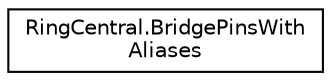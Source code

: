 digraph "Graphical Class Hierarchy"
{
 // LATEX_PDF_SIZE
  edge [fontname="Helvetica",fontsize="10",labelfontname="Helvetica",labelfontsize="10"];
  node [fontname="Helvetica",fontsize="10",shape=record];
  rankdir="LR";
  Node0 [label="RingCentral.BridgePinsWith\lAliases",height=0.2,width=0.4,color="black", fillcolor="white", style="filled",URL="$classRingCentral_1_1BridgePinsWithAliases.html",tooltip=" "];
}
